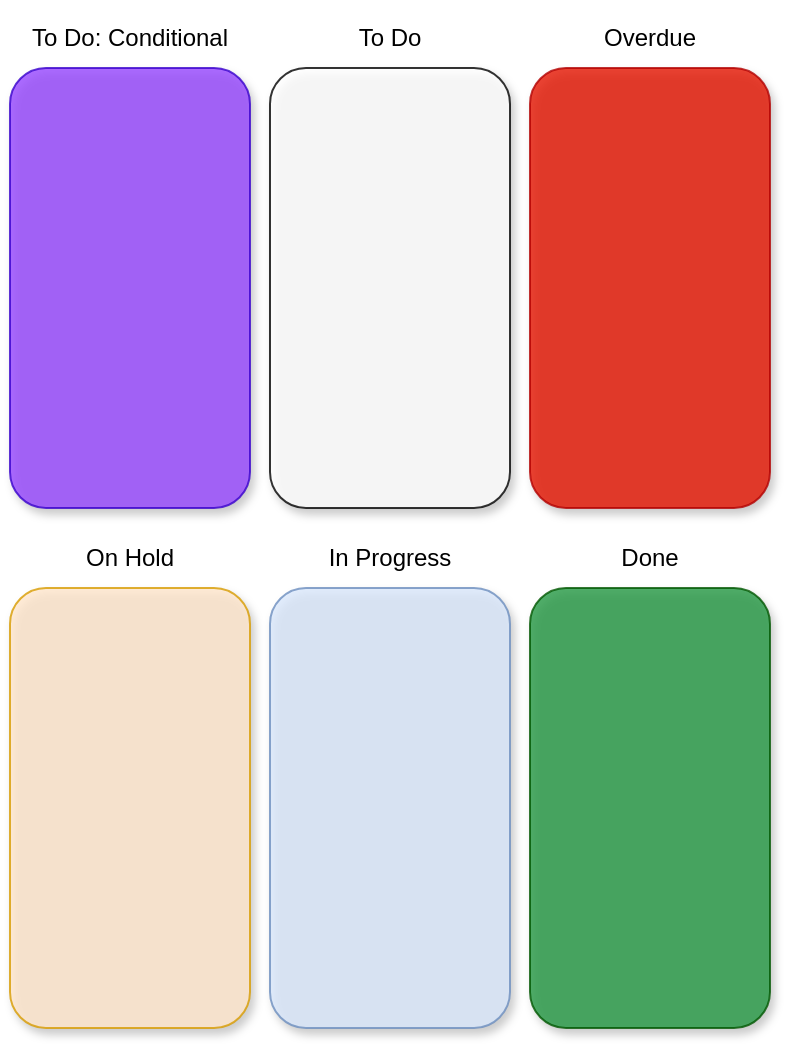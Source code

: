 <mxfile>
    <diagram id="wFE0QG_FPsp0jaGvCLVb" name="Page-1">
        <mxGraphModel dx="564" dy="519" grid="1" gridSize="10" guides="1" tooltips="1" connect="1" arrows="1" fold="1" page="1" pageScale="1" pageWidth="850" pageHeight="1100" math="0" shadow="0">
            <root>
                <mxCell id="0"/>
                <mxCell id="1" parent="0"/>
                <mxCell id="_X4DJkcGsbipTu7mcKhh-7" value="" style="rounded=1;whiteSpace=wrap;html=1;labelBackgroundColor=none;labelBorderColor=none;glass=0;shadow=1;sketch=0;opacity=80;" parent="1" vertex="1">
                    <mxGeometry x="175" y="70" width="120" height="220" as="geometry"/>
                </mxCell>
                <mxCell id="_X4DJkcGsbipTu7mcKhh-8" value="" style="rounded=1;whiteSpace=wrap;html=1;strokeColor=#B20000;fillColor=#e51400;fontColor=#ffffff;glass=0;shadow=1;sketch=0;opacity=80;" parent="1" vertex="1">
                    <mxGeometry x="305" y="70" width="120" height="220" as="geometry"/>
                </mxCell>
                <mxCell id="_X4DJkcGsbipTu7mcKhh-9" value="" style="rounded=1;whiteSpace=wrap;html=1;strokeColor=#6c8ebf;fillColor=#dae8fc;glass=0;shadow=1;sketch=0;opacity=80;" parent="1" vertex="1">
                    <mxGeometry x="175" y="330" width="120" height="220" as="geometry"/>
                </mxCell>
                <mxCell id="_X4DJkcGsbipTu7mcKhh-11" value="" style="rounded=1;whiteSpace=wrap;html=1;strokeColor=#005700;fillColor=#259944;glass=0;shadow=1;sketch=0;opacity=80;fontColor=#ffffff;" parent="1" vertex="1">
                    <mxGeometry x="305" y="330" width="120" height="220" as="geometry"/>
                </mxCell>
                <mxCell id="_X4DJkcGsbipTu7mcKhh-12" value="To Do" style="text;html=1;strokeColor=none;fillColor=none;align=center;verticalAlign=middle;whiteSpace=wrap;rounded=1;labelBackgroundColor=none;labelBorderColor=none;glass=0;shadow=1;sketch=0;opacity=80;" parent="1" vertex="1">
                    <mxGeometry x="175" y="40" width="120" height="30" as="geometry"/>
                </mxCell>
                <mxCell id="_X4DJkcGsbipTu7mcKhh-13" value="Overdue" style="text;html=1;strokeColor=none;fillColor=none;align=center;verticalAlign=middle;whiteSpace=wrap;rounded=1;labelBackgroundColor=none;labelBorderColor=none;glass=0;shadow=1;sketch=0;opacity=80;" parent="1" vertex="1">
                    <mxGeometry x="305" y="40" width="120" height="30" as="geometry"/>
                </mxCell>
                <mxCell id="_X4DJkcGsbipTu7mcKhh-14" value="In Progress" style="text;html=1;strokeColor=none;fillColor=none;align=center;verticalAlign=middle;whiteSpace=wrap;rounded=1;labelBackgroundColor=none;labelBorderColor=none;glass=0;shadow=1;sketch=0;opacity=80;" parent="1" vertex="1">
                    <mxGeometry x="175" y="300" width="120" height="30" as="geometry"/>
                </mxCell>
                <mxCell id="_X4DJkcGsbipTu7mcKhh-16" value="Done" style="text;html=1;strokeColor=none;fillColor=none;align=center;verticalAlign=middle;whiteSpace=wrap;rounded=1;labelBackgroundColor=none;labelBorderColor=none;glass=0;shadow=1;sketch=0;opacity=80;" parent="1" vertex="1">
                    <mxGeometry x="305" y="300" width="120" height="30" as="geometry"/>
                </mxCell>
                <mxCell id="_X4DJkcGsbipTu7mcKhh-17" value="" style="rounded=1;whiteSpace=wrap;html=1;strokeColor=#3700CC;fillColor=#9747FF;glass=0;shadow=1;sketch=0;opacity=80;fontColor=#ffffff;" parent="1" vertex="1">
                    <mxGeometry x="45" y="70" width="120" height="220" as="geometry"/>
                </mxCell>
                <mxCell id="_X4DJkcGsbipTu7mcKhh-18" value="To Do: Conditional" style="text;html=1;strokeColor=none;fillColor=none;align=center;verticalAlign=middle;whiteSpace=wrap;rounded=1;labelBackgroundColor=none;labelBorderColor=none;glass=0;shadow=1;sketch=0;opacity=80;" parent="1" vertex="1">
                    <mxGeometry x="45" y="40" width="120" height="30" as="geometry"/>
                </mxCell>
                <mxCell id="_X4DJkcGsbipTu7mcKhh-19" value="" style="rounded=1;whiteSpace=wrap;html=1;strokeColor=#d79b00;fillColor=#ffe6cc;glass=0;shadow=1;sketch=0;opacity=80;" parent="1" vertex="1">
                    <mxGeometry x="45" y="330" width="120" height="220" as="geometry"/>
                </mxCell>
                <mxCell id="_X4DJkcGsbipTu7mcKhh-20" value="On Hold" style="text;html=1;strokeColor=none;fillColor=none;align=center;verticalAlign=middle;whiteSpace=wrap;rounded=1;labelBackgroundColor=none;labelBorderColor=none;glass=0;shadow=1;sketch=0;opacity=80;" parent="1" vertex="1">
                    <mxGeometry x="45" y="300" width="120" height="30" as="geometry"/>
                </mxCell>
            </root>
        </mxGraphModel>
    </diagram>
</mxfile>
